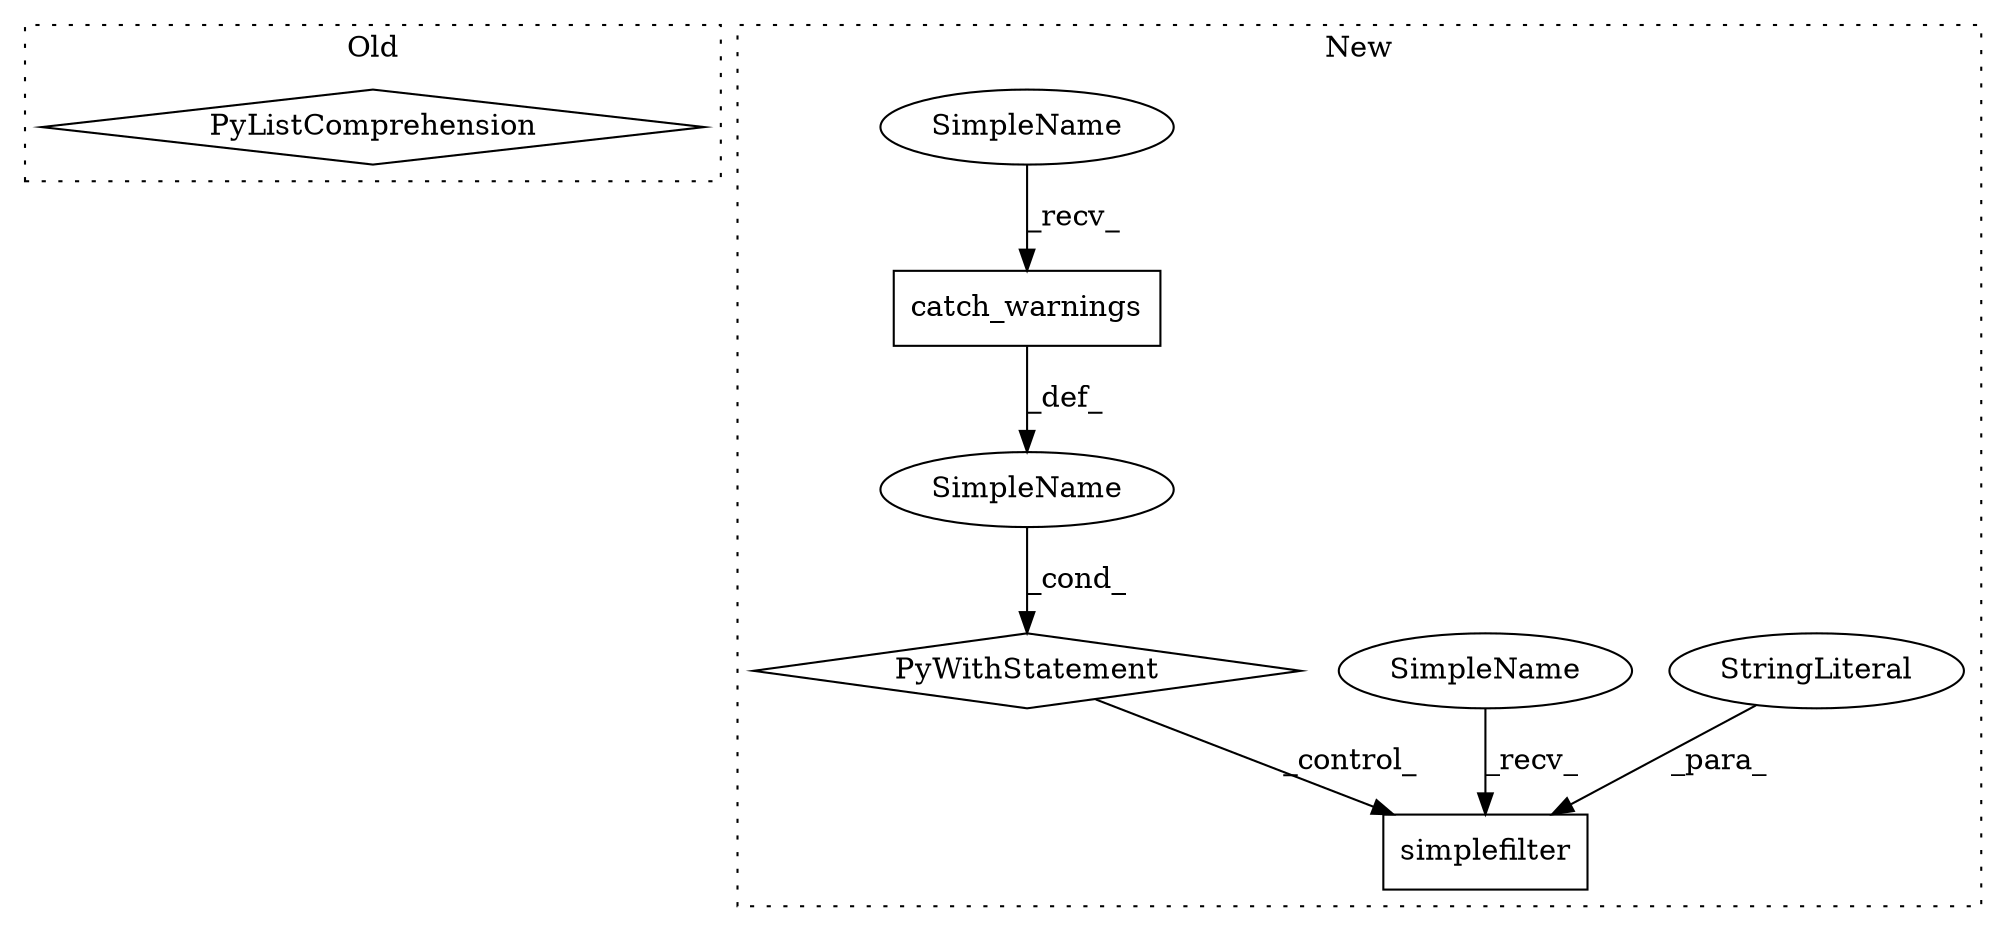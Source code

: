digraph G {
subgraph cluster0 {
1 [label="PyListComprehension" a="109" s="22227" l="96" shape="diamond"];
label = "Old";
style="dotted";
}
subgraph cluster1 {
2 [label="catch_warnings" a="32" s="22536" l="16" shape="box"];
3 [label="simplefilter" a="32" s="22571,22611" l="13,1" shape="box"];
4 [label="SimpleName" a="42" s="" l="" shape="ellipse"];
5 [label="PyWithStatement" a="104" s="22517,22552" l="10,2" shape="diamond"];
6 [label="StringLiteral" a="45" s="22584" l="8" shape="ellipse"];
7 [label="SimpleName" a="42" s="22562" l="8" shape="ellipse"];
8 [label="SimpleName" a="42" s="22527" l="8" shape="ellipse"];
label = "New";
style="dotted";
}
2 -> 4 [label="_def_"];
4 -> 5 [label="_cond_"];
5 -> 3 [label="_control_"];
6 -> 3 [label="_para_"];
7 -> 3 [label="_recv_"];
8 -> 2 [label="_recv_"];
}